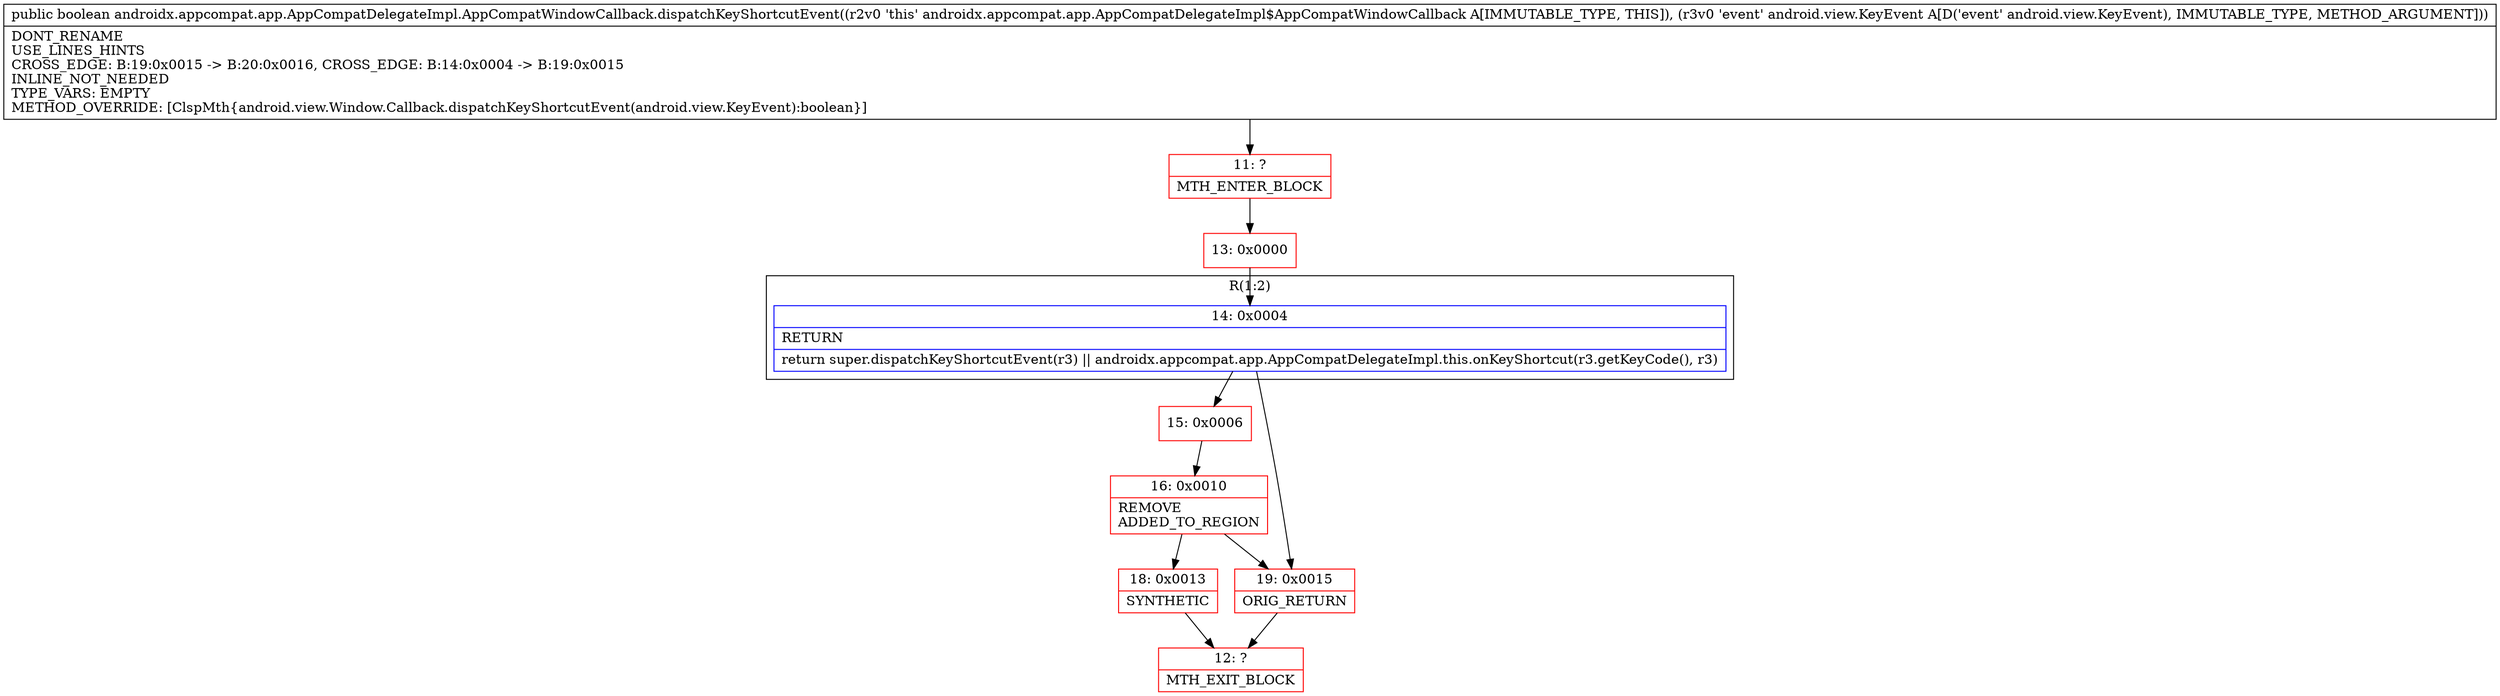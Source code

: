 digraph "CFG forandroidx.appcompat.app.AppCompatDelegateImpl.AppCompatWindowCallback.dispatchKeyShortcutEvent(Landroid\/view\/KeyEvent;)Z" {
subgraph cluster_Region_750256506 {
label = "R(1:2)";
node [shape=record,color=blue];
Node_14 [shape=record,label="{14\:\ 0x0004|RETURN\l|return super.dispatchKeyShortcutEvent(r3) \|\| androidx.appcompat.app.AppCompatDelegateImpl.this.onKeyShortcut(r3.getKeyCode(), r3)\l}"];
}
Node_11 [shape=record,color=red,label="{11\:\ ?|MTH_ENTER_BLOCK\l}"];
Node_13 [shape=record,color=red,label="{13\:\ 0x0000}"];
Node_15 [shape=record,color=red,label="{15\:\ 0x0006}"];
Node_16 [shape=record,color=red,label="{16\:\ 0x0010|REMOVE\lADDED_TO_REGION\l}"];
Node_18 [shape=record,color=red,label="{18\:\ 0x0013|SYNTHETIC\l}"];
Node_12 [shape=record,color=red,label="{12\:\ ?|MTH_EXIT_BLOCK\l}"];
Node_19 [shape=record,color=red,label="{19\:\ 0x0015|ORIG_RETURN\l}"];
MethodNode[shape=record,label="{public boolean androidx.appcompat.app.AppCompatDelegateImpl.AppCompatWindowCallback.dispatchKeyShortcutEvent((r2v0 'this' androidx.appcompat.app.AppCompatDelegateImpl$AppCompatWindowCallback A[IMMUTABLE_TYPE, THIS]), (r3v0 'event' android.view.KeyEvent A[D('event' android.view.KeyEvent), IMMUTABLE_TYPE, METHOD_ARGUMENT]))  | DONT_RENAME\lUSE_LINES_HINTS\lCROSS_EDGE: B:19:0x0015 \-\> B:20:0x0016, CROSS_EDGE: B:14:0x0004 \-\> B:19:0x0015\lINLINE_NOT_NEEDED\lTYPE_VARS: EMPTY\lMETHOD_OVERRIDE: [ClspMth\{android.view.Window.Callback.dispatchKeyShortcutEvent(android.view.KeyEvent):boolean\}]\l}"];
MethodNode -> Node_11;Node_14 -> Node_15;
Node_14 -> Node_19;
Node_11 -> Node_13;
Node_13 -> Node_14;
Node_15 -> Node_16;
Node_16 -> Node_18;
Node_16 -> Node_19;
Node_18 -> Node_12;
Node_19 -> Node_12;
}


